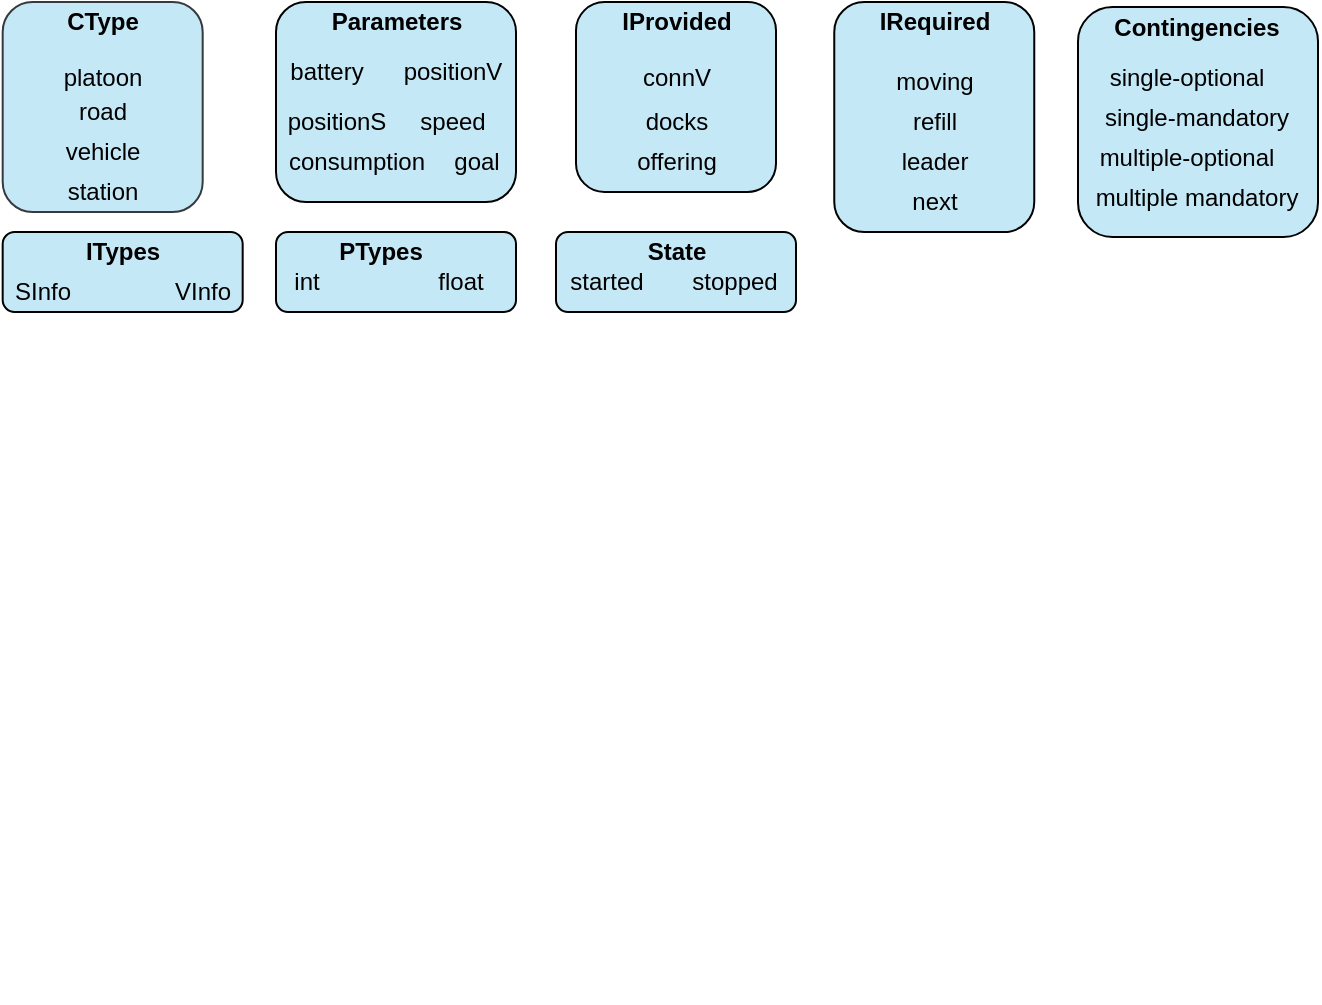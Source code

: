 <mxfile version="14.2.2" type="github">
  <diagram id="3Fb4z0XGUThVQZk8RID5" name="Page-1">
    <mxGraphModel dx="934" dy="554" grid="1" gridSize="10" guides="1" tooltips="1" connect="1" arrows="1" fold="1" page="1" pageScale="1" pageWidth="827" pageHeight="1169" math="0" shadow="0">
      <root>
        <mxCell id="0" />
        <mxCell id="1" parent="0" />
        <mxCell id="AFIAiBZsqAD6h3aXdUzZ-112" value="" style="rounded=1;whiteSpace=wrap;html=1;fillColor=#C4E8F5;" parent="1" vertex="1">
          <mxGeometry x="170" y="160" width="120" height="40" as="geometry" />
        </mxCell>
        <mxCell id="AFIAiBZsqAD6h3aXdUzZ-107" value="" style="rounded=1;whiteSpace=wrap;html=1;fillColor=#C4E8F5;" parent="1" vertex="1">
          <mxGeometry x="33.34" y="160" width="120" height="40" as="geometry" />
        </mxCell>
        <mxCell id="AFIAiBZsqAD6h3aXdUzZ-104" value="" style="rounded=1;whiteSpace=wrap;html=1;fillColor=#C4E8F5;" parent="1" vertex="1">
          <mxGeometry x="170" y="45" width="120" height="100" as="geometry" />
        </mxCell>
        <mxCell id="AFIAiBZsqAD6h3aXdUzZ-102" value="" style="rounded=1;whiteSpace=wrap;html=1;fillColor=#C4E8F5;" parent="1" vertex="1">
          <mxGeometry x="320" y="45" width="100" height="95" as="geometry" />
        </mxCell>
        <mxCell id="AFIAiBZsqAD6h3aXdUzZ-100" value="" style="rounded=1;whiteSpace=wrap;html=1;fillColor=#C4E8F5;" parent="1" vertex="1">
          <mxGeometry x="449.13" y="45" width="100" height="115" as="geometry" />
        </mxCell>
        <mxCell id="AFIAiBZsqAD6h3aXdUzZ-98" value="" style="rounded=1;whiteSpace=wrap;html=1;fillColor=#C4E8F5;" parent="1" vertex="1">
          <mxGeometry x="571" y="47.5" width="120" height="115" as="geometry" />
        </mxCell>
        <mxCell id="AFIAiBZsqAD6h3aXdUzZ-96" value="" style="rounded=1;whiteSpace=wrap;html=1;strokeColor=#36393d;fillColor=#C4E8F5;" parent="1" vertex="1">
          <mxGeometry x="33.34" y="45" width="100" height="105" as="geometry" />
        </mxCell>
        <mxCell id="AFIAiBZsqAD6h3aXdUzZ-56" value="" style="rounded=0;orthogonalLoop=1;jettySize=auto;html=1;endArrow=halfCircle;endFill=0;endSize=6;strokeWidth=1;" parent="1" edge="1">
          <mxGeometry relative="1" as="geometry">
            <mxPoint x="193.37" y="537" as="sourcePoint" />
            <mxPoint x="193.37" y="537" as="targetPoint" />
          </mxGeometry>
        </mxCell>
        <mxCell id="AFIAiBZsqAD6h3aXdUzZ-77" value="single-optional" style="text;html=1;align=center;verticalAlign=middle;resizable=0;points=[];autosize=1;" parent="1" vertex="1">
          <mxGeometry x="580" y="72.5" width="90" height="20" as="geometry" />
        </mxCell>
        <mxCell id="AFIAiBZsqAD6h3aXdUzZ-78" value="single-mandatory" style="text;html=1;align=center;verticalAlign=middle;resizable=0;points=[];autosize=1;" parent="1" vertex="1">
          <mxGeometry x="575" y="92.5" width="110" height="20" as="geometry" />
        </mxCell>
        <mxCell id="AFIAiBZsqAD6h3aXdUzZ-79" value="multiple-optional" style="text;html=1;align=center;verticalAlign=middle;resizable=0;points=[];autosize=1;" parent="1" vertex="1">
          <mxGeometry x="575" y="112.5" width="100" height="20" as="geometry" />
        </mxCell>
        <mxCell id="AFIAiBZsqAD6h3aXdUzZ-80" value="multiple mandatory" style="text;html=1;align=center;verticalAlign=middle;resizable=0;points=[];autosize=1;" parent="1" vertex="1">
          <mxGeometry x="570" y="132.5" width="120" height="20" as="geometry" />
        </mxCell>
        <mxCell id="AFIAiBZsqAD6h3aXdUzZ-85" value="VInfo" style="text;html=1;align=center;verticalAlign=middle;resizable=0;points=[];autosize=1;" parent="1" vertex="1">
          <mxGeometry x="113.34" y="180" width="40" height="20" as="geometry" />
        </mxCell>
        <mxCell id="AFIAiBZsqAD6h3aXdUzZ-86" value="SInfo" style="text;html=1;align=center;verticalAlign=middle;resizable=0;points=[];autosize=1;" parent="1" vertex="1">
          <mxGeometry x="33.34" y="180" width="40" height="20" as="geometry" />
        </mxCell>
        <mxCell id="AFIAiBZsqAD6h3aXdUzZ-88" value="int" style="text;html=1;align=center;verticalAlign=middle;resizable=0;points=[];autosize=1;" parent="1" vertex="1">
          <mxGeometry x="170" y="175" width="30" height="20" as="geometry" />
        </mxCell>
        <mxCell id="AFIAiBZsqAD6h3aXdUzZ-89" value="float" style="text;html=1;align=center;verticalAlign=middle;resizable=0;points=[];autosize=1;" parent="1" vertex="1">
          <mxGeometry x="241.66" y="175" width="40" height="20" as="geometry" />
        </mxCell>
        <mxCell id="AFIAiBZsqAD6h3aXdUzZ-90" value="battery" style="text;html=1;align=center;verticalAlign=middle;resizable=0;points=[];autosize=1;" parent="1" vertex="1">
          <mxGeometry x="170" y="70" width="50" height="20" as="geometry" />
        </mxCell>
        <mxCell id="AFIAiBZsqAD6h3aXdUzZ-91" value="positionS" style="text;html=1;align=center;verticalAlign=middle;resizable=0;points=[];autosize=1;" parent="1" vertex="1">
          <mxGeometry x="170" y="95" width="60" height="20" as="geometry" />
        </mxCell>
        <mxCell id="AFIAiBZsqAD6h3aXdUzZ-92" value="positionV" style="text;html=1;align=center;verticalAlign=middle;resizable=0;points=[];autosize=1;" parent="1" vertex="1">
          <mxGeometry x="228" y="70" width="60" height="20" as="geometry" />
        </mxCell>
        <mxCell id="AFIAiBZsqAD6h3aXdUzZ-93" value="speed" style="text;html=1;align=center;verticalAlign=middle;resizable=0;points=[];autosize=1;" parent="1" vertex="1">
          <mxGeometry x="233" y="95" width="50" height="20" as="geometry" />
        </mxCell>
        <mxCell id="AFIAiBZsqAD6h3aXdUzZ-94" value="goal" style="text;html=1;align=center;verticalAlign=middle;resizable=0;points=[];autosize=1;" parent="1" vertex="1">
          <mxGeometry x="250" y="115" width="40" height="20" as="geometry" />
        </mxCell>
        <mxCell id="AFIAiBZsqAD6h3aXdUzZ-95" value="consumption" style="text;html=1;align=center;verticalAlign=middle;resizable=0;points=[];autosize=1;" parent="1" vertex="1">
          <mxGeometry x="170" y="115" width="80" height="20" as="geometry" />
        </mxCell>
        <mxCell id="AFIAiBZsqAD6h3aXdUzZ-97" value="&lt;b&gt;CType&lt;/b&gt;" style="text;html=1;align=center;verticalAlign=middle;resizable=0;points=[];autosize=1;" parent="1" vertex="1">
          <mxGeometry x="58.34" y="45" width="50" height="20" as="geometry" />
        </mxCell>
        <mxCell id="AFIAiBZsqAD6h3aXdUzZ-99" value="&lt;b&gt;Contingencies&lt;/b&gt;" style="text;html=1;align=center;verticalAlign=middle;resizable=0;points=[];autosize=1;" parent="1" vertex="1">
          <mxGeometry x="580" y="47.5" width="100" height="20" as="geometry" />
        </mxCell>
        <mxCell id="AFIAiBZsqAD6h3aXdUzZ-101" value="&lt;b&gt;IRequired&lt;/b&gt;" style="text;html=1;align=center;verticalAlign=middle;resizable=0;points=[];autosize=1;" parent="1" vertex="1">
          <mxGeometry x="464.13" y="45" width="70" height="20" as="geometry" />
        </mxCell>
        <mxCell id="AFIAiBZsqAD6h3aXdUzZ-103" value="&lt;b&gt;IProvided&lt;/b&gt;" style="text;html=1;align=center;verticalAlign=middle;resizable=0;points=[];autosize=1;" parent="1" vertex="1">
          <mxGeometry x="335" y="45" width="70" height="20" as="geometry" />
        </mxCell>
        <mxCell id="AFIAiBZsqAD6h3aXdUzZ-105" value="&lt;b&gt;Parameters&lt;/b&gt;" style="text;html=1;align=center;verticalAlign=middle;resizable=0;points=[];autosize=1;" parent="1" vertex="1">
          <mxGeometry x="190" y="45" width="80" height="20" as="geometry" />
        </mxCell>
        <mxCell id="AFIAiBZsqAD6h3aXdUzZ-108" value="&lt;b&gt;ITypes&lt;/b&gt;" style="text;html=1;align=center;verticalAlign=middle;resizable=0;points=[];autosize=1;" parent="1" vertex="1">
          <mxGeometry x="68.34" y="160" width="50" height="20" as="geometry" />
        </mxCell>
        <mxCell id="AFIAiBZsqAD6h3aXdUzZ-111" value="&lt;b&gt;PTypes&lt;/b&gt;" style="text;html=1;align=center;verticalAlign=middle;resizable=0;points=[];autosize=1;" parent="1" vertex="1">
          <mxGeometry x="191.66" y="160" width="60" height="20" as="geometry" />
        </mxCell>
        <mxCell id="9FNO6Nep8n9pNZdF5bVJ-1" value="" style="rounded=1;whiteSpace=wrap;html=1;fillColor=#C4E8F5;" vertex="1" parent="1">
          <mxGeometry x="310" y="160" width="120" height="40" as="geometry" />
        </mxCell>
        <mxCell id="9FNO6Nep8n9pNZdF5bVJ-2" value="&lt;font style=&quot;font-size: 12px&quot;&gt;&lt;b&gt;State&lt;/b&gt;&lt;/font&gt;" style="text;html=1;align=center;verticalAlign=middle;resizable=0;points=[];autosize=1;" vertex="1" parent="1">
          <mxGeometry x="350" y="160" width="40" height="20" as="geometry" />
        </mxCell>
        <mxCell id="9FNO6Nep8n9pNZdF5bVJ-3" value="&lt;div&gt;road&lt;/div&gt;" style="text;html=1;align=center;verticalAlign=middle;resizable=0;points=[];autosize=1;" vertex="1" parent="1">
          <mxGeometry x="63.34" y="90" width="40" height="20" as="geometry" />
        </mxCell>
        <mxCell id="9FNO6Nep8n9pNZdF5bVJ-4" value="vehicle" style="text;html=1;align=center;verticalAlign=middle;resizable=0;points=[];autosize=1;" vertex="1" parent="1">
          <mxGeometry x="58.34" y="110" width="50" height="20" as="geometry" />
        </mxCell>
        <mxCell id="9FNO6Nep8n9pNZdF5bVJ-5" value="&lt;div&gt;platoon&lt;/div&gt;" style="text;html=1;align=center;verticalAlign=middle;resizable=0;points=[];autosize=1;" vertex="1" parent="1">
          <mxGeometry x="58.34" y="72.5" width="50" height="20" as="geometry" />
        </mxCell>
        <mxCell id="9FNO6Nep8n9pNZdF5bVJ-6" value="station" style="text;html=1;align=center;verticalAlign=middle;resizable=0;points=[];autosize=1;" vertex="1" parent="1">
          <mxGeometry x="58.34" y="130" width="50" height="20" as="geometry" />
        </mxCell>
        <mxCell id="9FNO6Nep8n9pNZdF5bVJ-8" value="started" style="text;html=1;align=center;verticalAlign=middle;resizable=0;points=[];autosize=1;" vertex="1" parent="1">
          <mxGeometry x="310" y="175" width="50" height="20" as="geometry" />
        </mxCell>
        <mxCell id="9FNO6Nep8n9pNZdF5bVJ-9" value="stopped" style="text;html=1;align=center;verticalAlign=middle;resizable=0;points=[];autosize=1;" vertex="1" parent="1">
          <mxGeometry x="368.75" y="175" width="60" height="20" as="geometry" />
        </mxCell>
        <mxCell id="9FNO6Nep8n9pNZdF5bVJ-11" value="moving" style="text;html=1;align=center;verticalAlign=middle;resizable=0;points=[];autosize=1;" vertex="1" parent="1">
          <mxGeometry x="474.13" y="75" width="50" height="20" as="geometry" />
        </mxCell>
        <mxCell id="9FNO6Nep8n9pNZdF5bVJ-12" value="refill" style="text;html=1;align=center;verticalAlign=middle;resizable=0;points=[];autosize=1;" vertex="1" parent="1">
          <mxGeometry x="479.13" y="95" width="40" height="20" as="geometry" />
        </mxCell>
        <mxCell id="9FNO6Nep8n9pNZdF5bVJ-13" value="&lt;div&gt;next&lt;/div&gt;" style="text;html=1;align=center;verticalAlign=middle;resizable=0;points=[];autosize=1;" vertex="1" parent="1">
          <mxGeometry x="479.13" y="135" width="40" height="20" as="geometry" />
        </mxCell>
        <mxCell id="9FNO6Nep8n9pNZdF5bVJ-14" value="leader" style="text;html=1;align=center;verticalAlign=middle;resizable=0;points=[];autosize=1;" vertex="1" parent="1">
          <mxGeometry x="474.13" y="115" width="50" height="20" as="geometry" />
        </mxCell>
        <mxCell id="9FNO6Nep8n9pNZdF5bVJ-16" value="connV" style="text;html=1;align=center;verticalAlign=middle;resizable=0;points=[];autosize=1;" vertex="1" parent="1">
          <mxGeometry x="345" y="72.5" width="50" height="20" as="geometry" />
        </mxCell>
        <mxCell id="9FNO6Nep8n9pNZdF5bVJ-17" value="docks" style="text;html=1;align=center;verticalAlign=middle;resizable=0;points=[];autosize=1;" vertex="1" parent="1">
          <mxGeometry x="345" y="95" width="50" height="20" as="geometry" />
        </mxCell>
        <mxCell id="9FNO6Nep8n9pNZdF5bVJ-18" value="offering" style="text;html=1;align=center;verticalAlign=middle;resizable=0;points=[];autosize=1;" vertex="1" parent="1">
          <mxGeometry x="340" y="115" width="60" height="20" as="geometry" />
        </mxCell>
      </root>
    </mxGraphModel>
  </diagram>
</mxfile>

